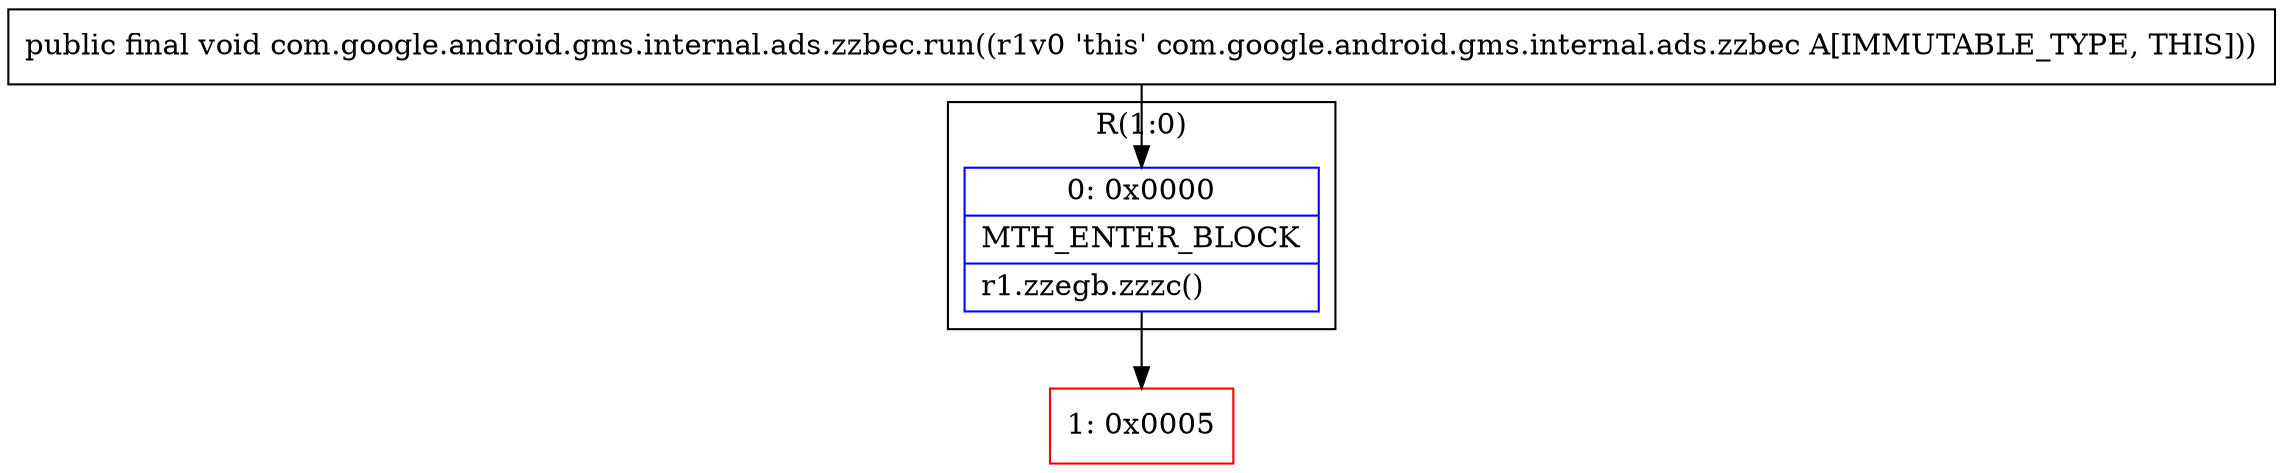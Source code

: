 digraph "CFG forcom.google.android.gms.internal.ads.zzbec.run()V" {
subgraph cluster_Region_809163634 {
label = "R(1:0)";
node [shape=record,color=blue];
Node_0 [shape=record,label="{0\:\ 0x0000|MTH_ENTER_BLOCK\l|r1.zzegb.zzzc()\l}"];
}
Node_1 [shape=record,color=red,label="{1\:\ 0x0005}"];
MethodNode[shape=record,label="{public final void com.google.android.gms.internal.ads.zzbec.run((r1v0 'this' com.google.android.gms.internal.ads.zzbec A[IMMUTABLE_TYPE, THIS])) }"];
MethodNode -> Node_0;
Node_0 -> Node_1;
}


